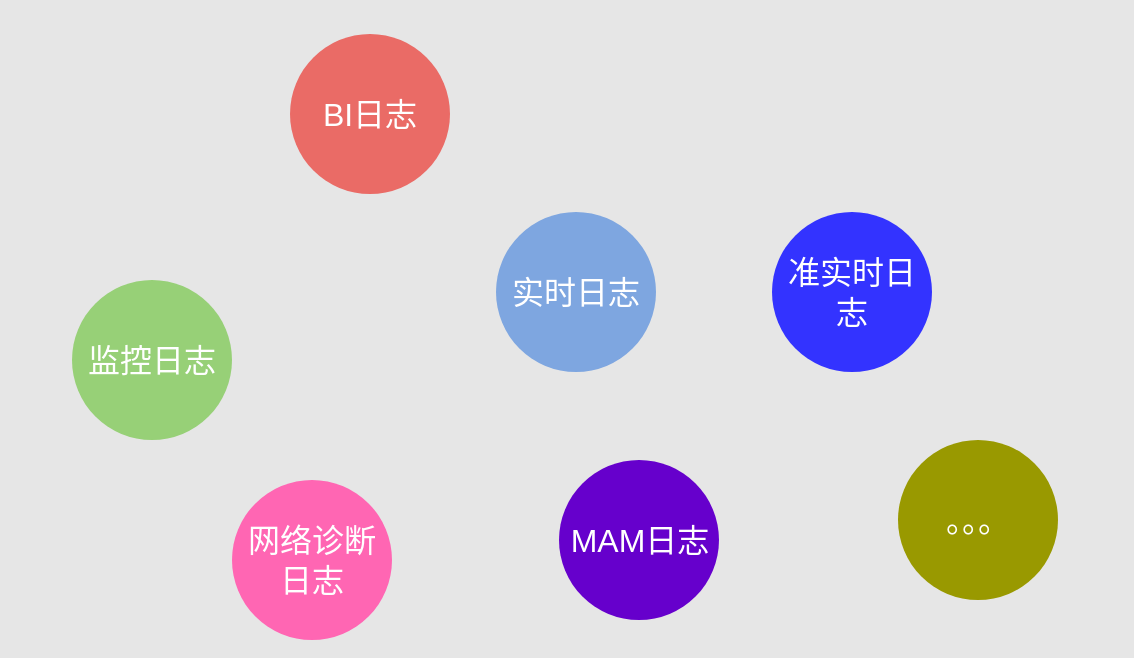 <mxfile version="14.4.3" type="github">
  <diagram id="bDunZlORcU0Rh12L1ScC" name="Page-1">
    <mxGraphModel dx="760" dy="493" grid="1" gridSize="10" guides="1" tooltips="1" connect="1" arrows="1" fold="1" page="1" pageScale="1" pageWidth="827" pageHeight="1169" background="none" math="0" shadow="0">
      <root>
        <mxCell id="0" />
        <mxCell id="1" parent="0" />
        <mxCell id="0Z_VYH6tYQhVHWEc7TY--14" value="" style="rounded=0;whiteSpace=wrap;html=1;sketch=0;fontColor=#393C56;fillColor=#E6E6E6;strokeColor=none;" vertex="1" parent="1">
          <mxGeometry x="23" y="22" width="567" height="329" as="geometry" />
        </mxCell>
        <mxCell id="0Z_VYH6tYQhVHWEc7TY--2" value="&lt;font color=&quot;#ffffff&quot;&gt;BI日志&lt;/font&gt;" style="ellipse;whiteSpace=wrap;html=1;aspect=fixed;fontSize=16;fontColor=#EA6B66;fillColor=#EA6B66;strokeColor=none;" vertex="1" parent="1">
          <mxGeometry x="168" y="39" width="80" height="80" as="geometry" />
        </mxCell>
        <mxCell id="0Z_VYH6tYQhVHWEc7TY--8" value="&lt;font color=&quot;#ffffff&quot;&gt;监控日志&lt;/font&gt;" style="ellipse;whiteSpace=wrap;html=1;aspect=fixed;fontSize=16;fontColor=#EA6B66;strokeColor=none;fillColor=#97D077;" vertex="1" parent="1">
          <mxGeometry x="59" y="162" width="80" height="80" as="geometry" />
        </mxCell>
        <mxCell id="0Z_VYH6tYQhVHWEc7TY--9" value="&lt;font color=&quot;#ffffff&quot;&gt;网络诊断日志&lt;br&gt;&lt;/font&gt;" style="ellipse;whiteSpace=wrap;html=1;aspect=fixed;fontSize=16;fontColor=#EA6B66;strokeColor=none;fillColor=#FF66B3;" vertex="1" parent="1">
          <mxGeometry x="139" y="262" width="80" height="80" as="geometry" />
        </mxCell>
        <mxCell id="0Z_VYH6tYQhVHWEc7TY--10" value="&lt;font color=&quot;#ffffff&quot;&gt;实时日志&lt;/font&gt;" style="ellipse;whiteSpace=wrap;html=1;aspect=fixed;fontSize=16;fontColor=#EA6B66;strokeColor=none;fillColor=#7EA6E0;" vertex="1" parent="1">
          <mxGeometry x="271" y="128" width="80" height="80" as="geometry" />
        </mxCell>
        <mxCell id="0Z_VYH6tYQhVHWEc7TY--11" value="&lt;font color=&quot;#ffffff&quot;&gt;MAM日志&lt;/font&gt;" style="ellipse;whiteSpace=wrap;html=1;aspect=fixed;fontSize=16;fontColor=#EA6B66;strokeColor=none;fillColor=#6600CC;" vertex="1" parent="1">
          <mxGeometry x="302.5" y="252" width="80" height="80" as="geometry" />
        </mxCell>
        <mxCell id="0Z_VYH6tYQhVHWEc7TY--12" value="&lt;font color=&quot;#ffffff&quot;&gt;。。。&lt;br&gt;&lt;/font&gt;" style="ellipse;whiteSpace=wrap;html=1;aspect=fixed;fontSize=16;fontColor=#EA6B66;strokeColor=none;fillColor=#999900;" vertex="1" parent="1">
          <mxGeometry x="472" y="242" width="80" height="80" as="geometry" />
        </mxCell>
        <mxCell id="0Z_VYH6tYQhVHWEc7TY--13" value="&lt;font color=&quot;#ffffff&quot;&gt;准实时日志&lt;/font&gt;" style="ellipse;whiteSpace=wrap;html=1;aspect=fixed;fontSize=16;fontColor=#EA6B66;strokeColor=none;fillColor=#3333FF;" vertex="1" parent="1">
          <mxGeometry x="409" y="128" width="80" height="80" as="geometry" />
        </mxCell>
      </root>
    </mxGraphModel>
  </diagram>
</mxfile>
